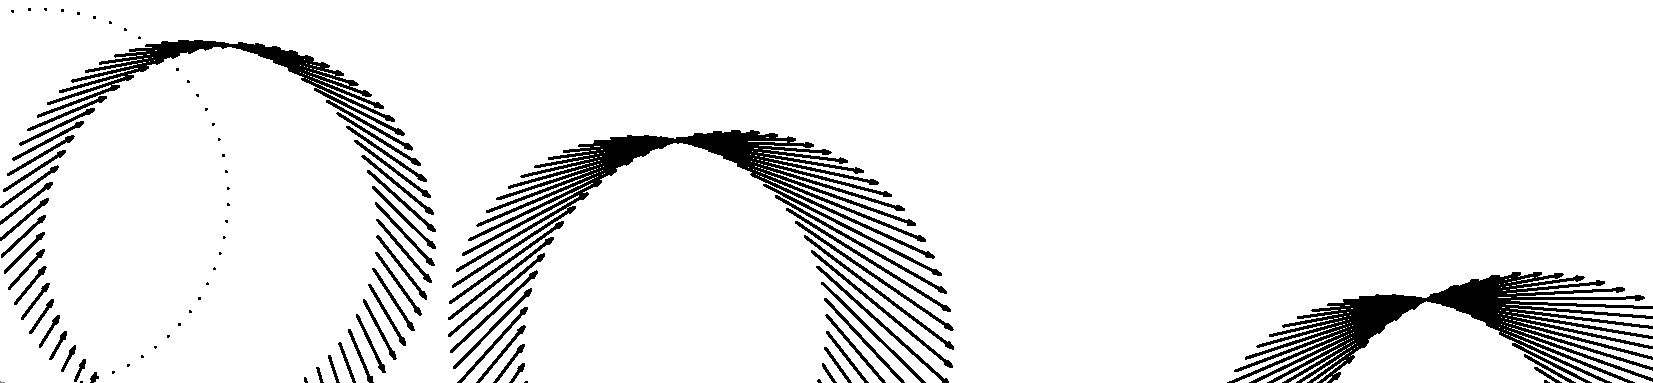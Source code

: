 % beautiful00.mp
% L. Nobre G.
% 2014

prologues := 1;

beginfig(1);
  numeric u, firstep, cylray, plangle, i, a, as, speed, dist, accel, li, aux;
  pair poi, tip, ref;
  pen one;
  accel = 0.27;
  u = 1.2cm;
  firstep = 6u;
  cylray = 2u;
  plangle = 12;
  as = 5;
  ahangle := 30;
  ahlength := 0.035cylray;
  one = pencircle scaled 0.015cylray;
  drawoptions( withpen one );
  li = 3;
  aux = li*accel*firstep*(li+1);
  fill (-cylray,0)--(aux,0)--(aux,-ahlength)--(-cylray,-ahlength)--cycle withcolor 0.5white;
  for i=0 upto li:
    speed := i*accel;
    ref := (speed*firstep*i,0);
    for a=as-90 step as until 270-as:
      poi := ref+cylray*(dir(a)+up);
      dist := abs( poi-ref );
      tip := poi+speed*dist*dir(0.5*a-45);
      drawarrow poi--tip;
    endfor;
  endfor;
  picture tmpicture;
  tmpicture = currentpicture;
  currentpicture := nullpicture;
  draw tmpicture rotated -plangle;
endfig;

end.